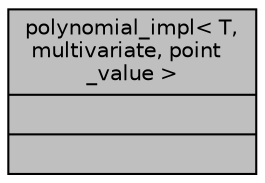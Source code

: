 digraph G
{
  edge [fontname="Helvetica",fontsize="10",labelfontname="Helvetica",labelfontsize="10"];
  node [fontname="Helvetica",fontsize="10",shape=record];
  Node1 [label="{polynomial_impl\< T,\l multivariate, point\l_value \>\n||}",height=0.2,width=0.4,color="black", fillcolor="grey75", style="filled" fontcolor="black"];
}
